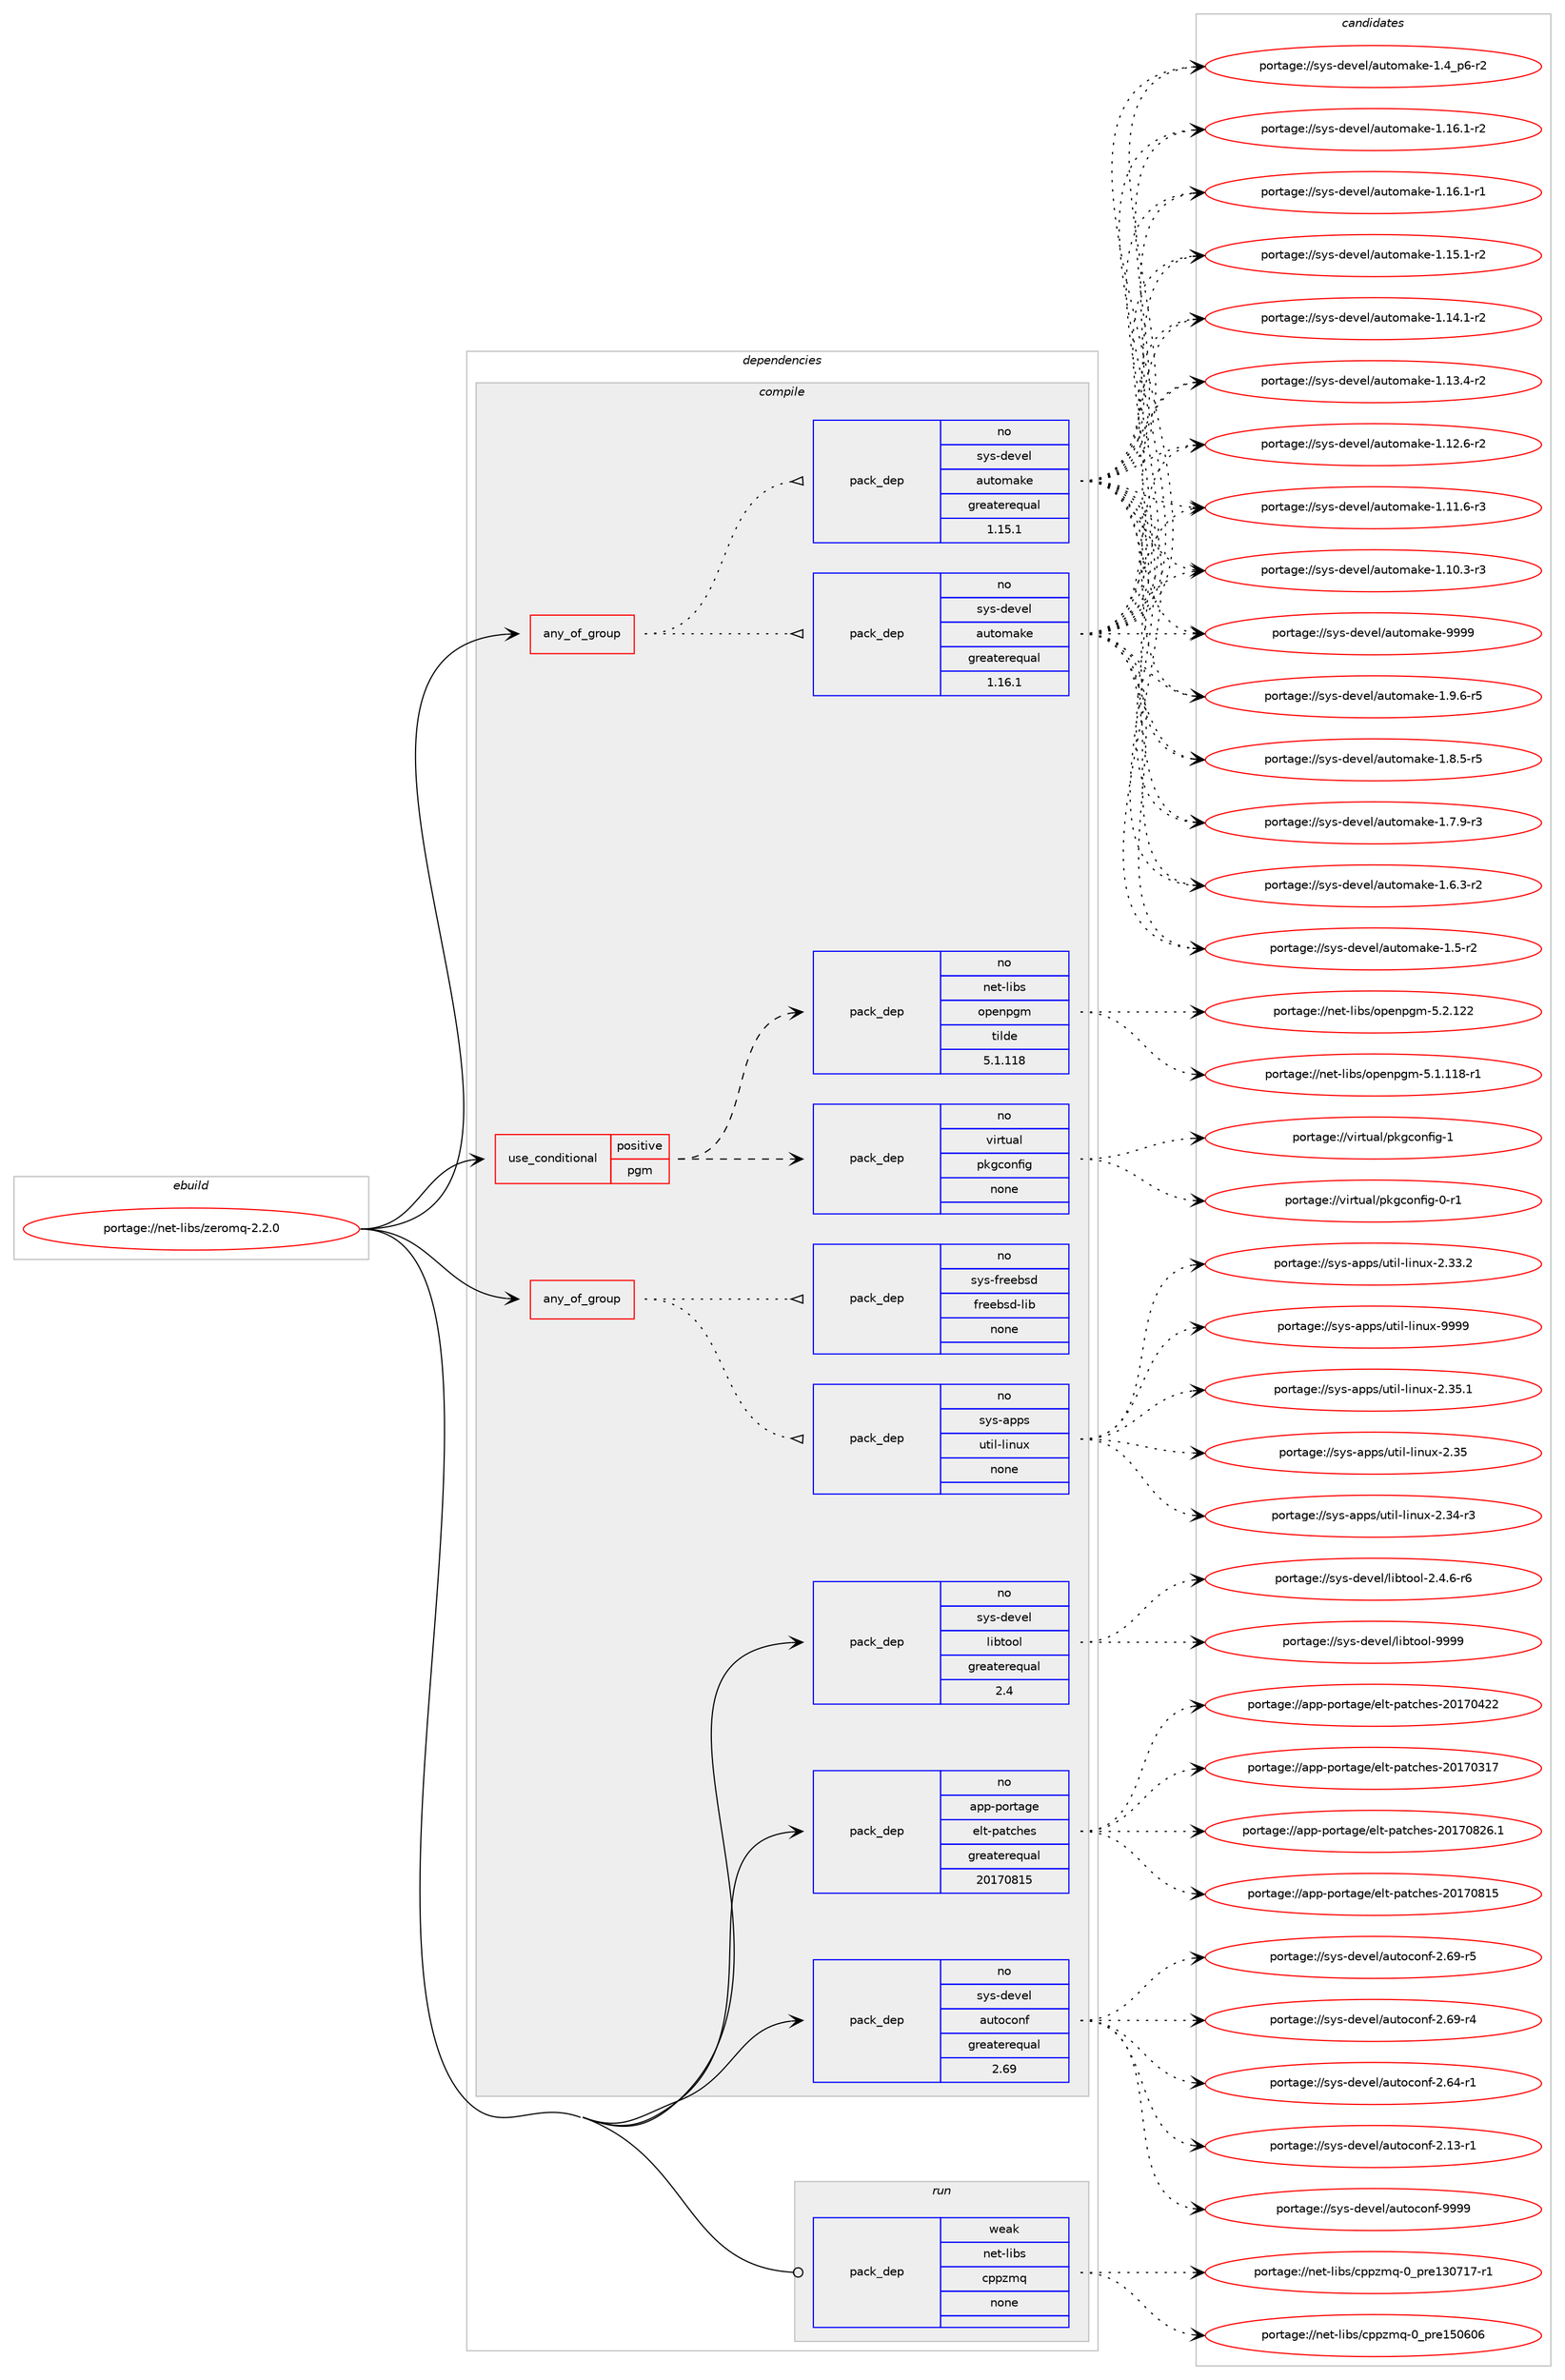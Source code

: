 digraph prolog {

# *************
# Graph options
# *************

newrank=true;
concentrate=true;
compound=true;
graph [rankdir=LR,fontname=Helvetica,fontsize=10,ranksep=1.5];#, ranksep=2.5, nodesep=0.2];
edge  [arrowhead=vee];
node  [fontname=Helvetica,fontsize=10];

# **********
# The ebuild
# **********

subgraph cluster_leftcol {
color=gray;
rank=same;
label=<<i>ebuild</i>>;
id [label="portage://net-libs/zeromq-2.2.0", color=red, width=4, href="../net-libs/zeromq-2.2.0.svg"];
}

# ****************
# The dependencies
# ****************

subgraph cluster_midcol {
color=gray;
label=<<i>dependencies</i>>;
subgraph cluster_compile {
fillcolor="#eeeeee";
style=filled;
label=<<i>compile</i>>;
subgraph any1130 {
dependency57163 [label=<<TABLE BORDER="0" CELLBORDER="1" CELLSPACING="0" CELLPADDING="4"><TR><TD CELLPADDING="10">any_of_group</TD></TR></TABLE>>, shape=none, color=red];subgraph pack44882 {
dependency57164 [label=<<TABLE BORDER="0" CELLBORDER="1" CELLSPACING="0" CELLPADDING="4" WIDTH="220"><TR><TD ROWSPAN="6" CELLPADDING="30">pack_dep</TD></TR><TR><TD WIDTH="110">no</TD></TR><TR><TD>sys-apps</TD></TR><TR><TD>util-linux</TD></TR><TR><TD>none</TD></TR><TR><TD></TD></TR></TABLE>>, shape=none, color=blue];
}
dependency57163:e -> dependency57164:w [weight=20,style="dotted",arrowhead="oinv"];
subgraph pack44883 {
dependency57165 [label=<<TABLE BORDER="0" CELLBORDER="1" CELLSPACING="0" CELLPADDING="4" WIDTH="220"><TR><TD ROWSPAN="6" CELLPADDING="30">pack_dep</TD></TR><TR><TD WIDTH="110">no</TD></TR><TR><TD>sys-freebsd</TD></TR><TR><TD>freebsd-lib</TD></TR><TR><TD>none</TD></TR><TR><TD></TD></TR></TABLE>>, shape=none, color=blue];
}
dependency57163:e -> dependency57165:w [weight=20,style="dotted",arrowhead="oinv"];
}
id:e -> dependency57163:w [weight=20,style="solid",arrowhead="vee"];
subgraph any1131 {
dependency57166 [label=<<TABLE BORDER="0" CELLBORDER="1" CELLSPACING="0" CELLPADDING="4"><TR><TD CELLPADDING="10">any_of_group</TD></TR></TABLE>>, shape=none, color=red];subgraph pack44884 {
dependency57167 [label=<<TABLE BORDER="0" CELLBORDER="1" CELLSPACING="0" CELLPADDING="4" WIDTH="220"><TR><TD ROWSPAN="6" CELLPADDING="30">pack_dep</TD></TR><TR><TD WIDTH="110">no</TD></TR><TR><TD>sys-devel</TD></TR><TR><TD>automake</TD></TR><TR><TD>greaterequal</TD></TR><TR><TD>1.16.1</TD></TR></TABLE>>, shape=none, color=blue];
}
dependency57166:e -> dependency57167:w [weight=20,style="dotted",arrowhead="oinv"];
subgraph pack44885 {
dependency57168 [label=<<TABLE BORDER="0" CELLBORDER="1" CELLSPACING="0" CELLPADDING="4" WIDTH="220"><TR><TD ROWSPAN="6" CELLPADDING="30">pack_dep</TD></TR><TR><TD WIDTH="110">no</TD></TR><TR><TD>sys-devel</TD></TR><TR><TD>automake</TD></TR><TR><TD>greaterequal</TD></TR><TR><TD>1.15.1</TD></TR></TABLE>>, shape=none, color=blue];
}
dependency57166:e -> dependency57168:w [weight=20,style="dotted",arrowhead="oinv"];
}
id:e -> dependency57166:w [weight=20,style="solid",arrowhead="vee"];
subgraph cond11130 {
dependency57169 [label=<<TABLE BORDER="0" CELLBORDER="1" CELLSPACING="0" CELLPADDING="4"><TR><TD ROWSPAN="3" CELLPADDING="10">use_conditional</TD></TR><TR><TD>positive</TD></TR><TR><TD>pgm</TD></TR></TABLE>>, shape=none, color=red];
subgraph pack44886 {
dependency57170 [label=<<TABLE BORDER="0" CELLBORDER="1" CELLSPACING="0" CELLPADDING="4" WIDTH="220"><TR><TD ROWSPAN="6" CELLPADDING="30">pack_dep</TD></TR><TR><TD WIDTH="110">no</TD></TR><TR><TD>virtual</TD></TR><TR><TD>pkgconfig</TD></TR><TR><TD>none</TD></TR><TR><TD></TD></TR></TABLE>>, shape=none, color=blue];
}
dependency57169:e -> dependency57170:w [weight=20,style="dashed",arrowhead="vee"];
subgraph pack44887 {
dependency57171 [label=<<TABLE BORDER="0" CELLBORDER="1" CELLSPACING="0" CELLPADDING="4" WIDTH="220"><TR><TD ROWSPAN="6" CELLPADDING="30">pack_dep</TD></TR><TR><TD WIDTH="110">no</TD></TR><TR><TD>net-libs</TD></TR><TR><TD>openpgm</TD></TR><TR><TD>tilde</TD></TR><TR><TD>5.1.118</TD></TR></TABLE>>, shape=none, color=blue];
}
dependency57169:e -> dependency57171:w [weight=20,style="dashed",arrowhead="vee"];
}
id:e -> dependency57169:w [weight=20,style="solid",arrowhead="vee"];
subgraph pack44888 {
dependency57172 [label=<<TABLE BORDER="0" CELLBORDER="1" CELLSPACING="0" CELLPADDING="4" WIDTH="220"><TR><TD ROWSPAN="6" CELLPADDING="30">pack_dep</TD></TR><TR><TD WIDTH="110">no</TD></TR><TR><TD>app-portage</TD></TR><TR><TD>elt-patches</TD></TR><TR><TD>greaterequal</TD></TR><TR><TD>20170815</TD></TR></TABLE>>, shape=none, color=blue];
}
id:e -> dependency57172:w [weight=20,style="solid",arrowhead="vee"];
subgraph pack44889 {
dependency57173 [label=<<TABLE BORDER="0" CELLBORDER="1" CELLSPACING="0" CELLPADDING="4" WIDTH="220"><TR><TD ROWSPAN="6" CELLPADDING="30">pack_dep</TD></TR><TR><TD WIDTH="110">no</TD></TR><TR><TD>sys-devel</TD></TR><TR><TD>autoconf</TD></TR><TR><TD>greaterequal</TD></TR><TR><TD>2.69</TD></TR></TABLE>>, shape=none, color=blue];
}
id:e -> dependency57173:w [weight=20,style="solid",arrowhead="vee"];
subgraph pack44890 {
dependency57174 [label=<<TABLE BORDER="0" CELLBORDER="1" CELLSPACING="0" CELLPADDING="4" WIDTH="220"><TR><TD ROWSPAN="6" CELLPADDING="30">pack_dep</TD></TR><TR><TD WIDTH="110">no</TD></TR><TR><TD>sys-devel</TD></TR><TR><TD>libtool</TD></TR><TR><TD>greaterequal</TD></TR><TR><TD>2.4</TD></TR></TABLE>>, shape=none, color=blue];
}
id:e -> dependency57174:w [weight=20,style="solid",arrowhead="vee"];
}
subgraph cluster_compileandrun {
fillcolor="#eeeeee";
style=filled;
label=<<i>compile and run</i>>;
}
subgraph cluster_run {
fillcolor="#eeeeee";
style=filled;
label=<<i>run</i>>;
subgraph pack44891 {
dependency57175 [label=<<TABLE BORDER="0" CELLBORDER="1" CELLSPACING="0" CELLPADDING="4" WIDTH="220"><TR><TD ROWSPAN="6" CELLPADDING="30">pack_dep</TD></TR><TR><TD WIDTH="110">weak</TD></TR><TR><TD>net-libs</TD></TR><TR><TD>cppzmq</TD></TR><TR><TD>none</TD></TR><TR><TD></TD></TR></TABLE>>, shape=none, color=blue];
}
id:e -> dependency57175:w [weight=20,style="solid",arrowhead="odot"];
}
}

# **************
# The candidates
# **************

subgraph cluster_choices {
rank=same;
color=gray;
label=<<i>candidates</i>>;

subgraph choice44882 {
color=black;
nodesep=1;
choice115121115459711211211547117116105108451081051101171204557575757 [label="portage://sys-apps/util-linux-9999", color=red, width=4,href="../sys-apps/util-linux-9999.svg"];
choice1151211154597112112115471171161051084510810511011712045504651534649 [label="portage://sys-apps/util-linux-2.35.1", color=red, width=4,href="../sys-apps/util-linux-2.35.1.svg"];
choice115121115459711211211547117116105108451081051101171204550465153 [label="portage://sys-apps/util-linux-2.35", color=red, width=4,href="../sys-apps/util-linux-2.35.svg"];
choice1151211154597112112115471171161051084510810511011712045504651524511451 [label="portage://sys-apps/util-linux-2.34-r3", color=red, width=4,href="../sys-apps/util-linux-2.34-r3.svg"];
choice1151211154597112112115471171161051084510810511011712045504651514650 [label="portage://sys-apps/util-linux-2.33.2", color=red, width=4,href="../sys-apps/util-linux-2.33.2.svg"];
dependency57164:e -> choice115121115459711211211547117116105108451081051101171204557575757:w [style=dotted,weight="100"];
dependency57164:e -> choice1151211154597112112115471171161051084510810511011712045504651534649:w [style=dotted,weight="100"];
dependency57164:e -> choice115121115459711211211547117116105108451081051101171204550465153:w [style=dotted,weight="100"];
dependency57164:e -> choice1151211154597112112115471171161051084510810511011712045504651524511451:w [style=dotted,weight="100"];
dependency57164:e -> choice1151211154597112112115471171161051084510810511011712045504651514650:w [style=dotted,weight="100"];
}
subgraph choice44883 {
color=black;
nodesep=1;
}
subgraph choice44884 {
color=black;
nodesep=1;
choice115121115451001011181011084797117116111109971071014557575757 [label="portage://sys-devel/automake-9999", color=red, width=4,href="../sys-devel/automake-9999.svg"];
choice115121115451001011181011084797117116111109971071014549465746544511453 [label="portage://sys-devel/automake-1.9.6-r5", color=red, width=4,href="../sys-devel/automake-1.9.6-r5.svg"];
choice115121115451001011181011084797117116111109971071014549465646534511453 [label="portage://sys-devel/automake-1.8.5-r5", color=red, width=4,href="../sys-devel/automake-1.8.5-r5.svg"];
choice115121115451001011181011084797117116111109971071014549465546574511451 [label="portage://sys-devel/automake-1.7.9-r3", color=red, width=4,href="../sys-devel/automake-1.7.9-r3.svg"];
choice115121115451001011181011084797117116111109971071014549465446514511450 [label="portage://sys-devel/automake-1.6.3-r2", color=red, width=4,href="../sys-devel/automake-1.6.3-r2.svg"];
choice11512111545100101118101108479711711611110997107101454946534511450 [label="portage://sys-devel/automake-1.5-r2", color=red, width=4,href="../sys-devel/automake-1.5-r2.svg"];
choice115121115451001011181011084797117116111109971071014549465295112544511450 [label="portage://sys-devel/automake-1.4_p6-r2", color=red, width=4,href="../sys-devel/automake-1.4_p6-r2.svg"];
choice11512111545100101118101108479711711611110997107101454946495446494511450 [label="portage://sys-devel/automake-1.16.1-r2", color=red, width=4,href="../sys-devel/automake-1.16.1-r2.svg"];
choice11512111545100101118101108479711711611110997107101454946495446494511449 [label="portage://sys-devel/automake-1.16.1-r1", color=red, width=4,href="../sys-devel/automake-1.16.1-r1.svg"];
choice11512111545100101118101108479711711611110997107101454946495346494511450 [label="portage://sys-devel/automake-1.15.1-r2", color=red, width=4,href="../sys-devel/automake-1.15.1-r2.svg"];
choice11512111545100101118101108479711711611110997107101454946495246494511450 [label="portage://sys-devel/automake-1.14.1-r2", color=red, width=4,href="../sys-devel/automake-1.14.1-r2.svg"];
choice11512111545100101118101108479711711611110997107101454946495146524511450 [label="portage://sys-devel/automake-1.13.4-r2", color=red, width=4,href="../sys-devel/automake-1.13.4-r2.svg"];
choice11512111545100101118101108479711711611110997107101454946495046544511450 [label="portage://sys-devel/automake-1.12.6-r2", color=red, width=4,href="../sys-devel/automake-1.12.6-r2.svg"];
choice11512111545100101118101108479711711611110997107101454946494946544511451 [label="portage://sys-devel/automake-1.11.6-r3", color=red, width=4,href="../sys-devel/automake-1.11.6-r3.svg"];
choice11512111545100101118101108479711711611110997107101454946494846514511451 [label="portage://sys-devel/automake-1.10.3-r3", color=red, width=4,href="../sys-devel/automake-1.10.3-r3.svg"];
dependency57167:e -> choice115121115451001011181011084797117116111109971071014557575757:w [style=dotted,weight="100"];
dependency57167:e -> choice115121115451001011181011084797117116111109971071014549465746544511453:w [style=dotted,weight="100"];
dependency57167:e -> choice115121115451001011181011084797117116111109971071014549465646534511453:w [style=dotted,weight="100"];
dependency57167:e -> choice115121115451001011181011084797117116111109971071014549465546574511451:w [style=dotted,weight="100"];
dependency57167:e -> choice115121115451001011181011084797117116111109971071014549465446514511450:w [style=dotted,weight="100"];
dependency57167:e -> choice11512111545100101118101108479711711611110997107101454946534511450:w [style=dotted,weight="100"];
dependency57167:e -> choice115121115451001011181011084797117116111109971071014549465295112544511450:w [style=dotted,weight="100"];
dependency57167:e -> choice11512111545100101118101108479711711611110997107101454946495446494511450:w [style=dotted,weight="100"];
dependency57167:e -> choice11512111545100101118101108479711711611110997107101454946495446494511449:w [style=dotted,weight="100"];
dependency57167:e -> choice11512111545100101118101108479711711611110997107101454946495346494511450:w [style=dotted,weight="100"];
dependency57167:e -> choice11512111545100101118101108479711711611110997107101454946495246494511450:w [style=dotted,weight="100"];
dependency57167:e -> choice11512111545100101118101108479711711611110997107101454946495146524511450:w [style=dotted,weight="100"];
dependency57167:e -> choice11512111545100101118101108479711711611110997107101454946495046544511450:w [style=dotted,weight="100"];
dependency57167:e -> choice11512111545100101118101108479711711611110997107101454946494946544511451:w [style=dotted,weight="100"];
dependency57167:e -> choice11512111545100101118101108479711711611110997107101454946494846514511451:w [style=dotted,weight="100"];
}
subgraph choice44885 {
color=black;
nodesep=1;
choice115121115451001011181011084797117116111109971071014557575757 [label="portage://sys-devel/automake-9999", color=red, width=4,href="../sys-devel/automake-9999.svg"];
choice115121115451001011181011084797117116111109971071014549465746544511453 [label="portage://sys-devel/automake-1.9.6-r5", color=red, width=4,href="../sys-devel/automake-1.9.6-r5.svg"];
choice115121115451001011181011084797117116111109971071014549465646534511453 [label="portage://sys-devel/automake-1.8.5-r5", color=red, width=4,href="../sys-devel/automake-1.8.5-r5.svg"];
choice115121115451001011181011084797117116111109971071014549465546574511451 [label="portage://sys-devel/automake-1.7.9-r3", color=red, width=4,href="../sys-devel/automake-1.7.9-r3.svg"];
choice115121115451001011181011084797117116111109971071014549465446514511450 [label="portage://sys-devel/automake-1.6.3-r2", color=red, width=4,href="../sys-devel/automake-1.6.3-r2.svg"];
choice11512111545100101118101108479711711611110997107101454946534511450 [label="portage://sys-devel/automake-1.5-r2", color=red, width=4,href="../sys-devel/automake-1.5-r2.svg"];
choice115121115451001011181011084797117116111109971071014549465295112544511450 [label="portage://sys-devel/automake-1.4_p6-r2", color=red, width=4,href="../sys-devel/automake-1.4_p6-r2.svg"];
choice11512111545100101118101108479711711611110997107101454946495446494511450 [label="portage://sys-devel/automake-1.16.1-r2", color=red, width=4,href="../sys-devel/automake-1.16.1-r2.svg"];
choice11512111545100101118101108479711711611110997107101454946495446494511449 [label="portage://sys-devel/automake-1.16.1-r1", color=red, width=4,href="../sys-devel/automake-1.16.1-r1.svg"];
choice11512111545100101118101108479711711611110997107101454946495346494511450 [label="portage://sys-devel/automake-1.15.1-r2", color=red, width=4,href="../sys-devel/automake-1.15.1-r2.svg"];
choice11512111545100101118101108479711711611110997107101454946495246494511450 [label="portage://sys-devel/automake-1.14.1-r2", color=red, width=4,href="../sys-devel/automake-1.14.1-r2.svg"];
choice11512111545100101118101108479711711611110997107101454946495146524511450 [label="portage://sys-devel/automake-1.13.4-r2", color=red, width=4,href="../sys-devel/automake-1.13.4-r2.svg"];
choice11512111545100101118101108479711711611110997107101454946495046544511450 [label="portage://sys-devel/automake-1.12.6-r2", color=red, width=4,href="../sys-devel/automake-1.12.6-r2.svg"];
choice11512111545100101118101108479711711611110997107101454946494946544511451 [label="portage://sys-devel/automake-1.11.6-r3", color=red, width=4,href="../sys-devel/automake-1.11.6-r3.svg"];
choice11512111545100101118101108479711711611110997107101454946494846514511451 [label="portage://sys-devel/automake-1.10.3-r3", color=red, width=4,href="../sys-devel/automake-1.10.3-r3.svg"];
dependency57168:e -> choice115121115451001011181011084797117116111109971071014557575757:w [style=dotted,weight="100"];
dependency57168:e -> choice115121115451001011181011084797117116111109971071014549465746544511453:w [style=dotted,weight="100"];
dependency57168:e -> choice115121115451001011181011084797117116111109971071014549465646534511453:w [style=dotted,weight="100"];
dependency57168:e -> choice115121115451001011181011084797117116111109971071014549465546574511451:w [style=dotted,weight="100"];
dependency57168:e -> choice115121115451001011181011084797117116111109971071014549465446514511450:w [style=dotted,weight="100"];
dependency57168:e -> choice11512111545100101118101108479711711611110997107101454946534511450:w [style=dotted,weight="100"];
dependency57168:e -> choice115121115451001011181011084797117116111109971071014549465295112544511450:w [style=dotted,weight="100"];
dependency57168:e -> choice11512111545100101118101108479711711611110997107101454946495446494511450:w [style=dotted,weight="100"];
dependency57168:e -> choice11512111545100101118101108479711711611110997107101454946495446494511449:w [style=dotted,weight="100"];
dependency57168:e -> choice11512111545100101118101108479711711611110997107101454946495346494511450:w [style=dotted,weight="100"];
dependency57168:e -> choice11512111545100101118101108479711711611110997107101454946495246494511450:w [style=dotted,weight="100"];
dependency57168:e -> choice11512111545100101118101108479711711611110997107101454946495146524511450:w [style=dotted,weight="100"];
dependency57168:e -> choice11512111545100101118101108479711711611110997107101454946495046544511450:w [style=dotted,weight="100"];
dependency57168:e -> choice11512111545100101118101108479711711611110997107101454946494946544511451:w [style=dotted,weight="100"];
dependency57168:e -> choice11512111545100101118101108479711711611110997107101454946494846514511451:w [style=dotted,weight="100"];
}
subgraph choice44886 {
color=black;
nodesep=1;
choice1181051141161179710847112107103991111101021051034549 [label="portage://virtual/pkgconfig-1", color=red, width=4,href="../virtual/pkgconfig-1.svg"];
choice11810511411611797108471121071039911111010210510345484511449 [label="portage://virtual/pkgconfig-0-r1", color=red, width=4,href="../virtual/pkgconfig-0-r1.svg"];
dependency57170:e -> choice1181051141161179710847112107103991111101021051034549:w [style=dotted,weight="100"];
dependency57170:e -> choice11810511411611797108471121071039911111010210510345484511449:w [style=dotted,weight="100"];
}
subgraph choice44887 {
color=black;
nodesep=1;
choice1101011164510810598115471111121011101121031094553465046495050 [label="portage://net-libs/openpgm-5.2.122", color=red, width=4,href="../net-libs/openpgm-5.2.122.svg"];
choice11010111645108105981154711111210111011210310945534649464949564511449 [label="portage://net-libs/openpgm-5.1.118-r1", color=red, width=4,href="../net-libs/openpgm-5.1.118-r1.svg"];
dependency57171:e -> choice1101011164510810598115471111121011101121031094553465046495050:w [style=dotted,weight="100"];
dependency57171:e -> choice11010111645108105981154711111210111011210310945534649464949564511449:w [style=dotted,weight="100"];
}
subgraph choice44888 {
color=black;
nodesep=1;
choice971121124511211111411697103101471011081164511297116991041011154550484955485650544649 [label="portage://app-portage/elt-patches-20170826.1", color=red, width=4,href="../app-portage/elt-patches-20170826.1.svg"];
choice97112112451121111141169710310147101108116451129711699104101115455048495548564953 [label="portage://app-portage/elt-patches-20170815", color=red, width=4,href="../app-portage/elt-patches-20170815.svg"];
choice97112112451121111141169710310147101108116451129711699104101115455048495548525050 [label="portage://app-portage/elt-patches-20170422", color=red, width=4,href="../app-portage/elt-patches-20170422.svg"];
choice97112112451121111141169710310147101108116451129711699104101115455048495548514955 [label="portage://app-portage/elt-patches-20170317", color=red, width=4,href="../app-portage/elt-patches-20170317.svg"];
dependency57172:e -> choice971121124511211111411697103101471011081164511297116991041011154550484955485650544649:w [style=dotted,weight="100"];
dependency57172:e -> choice97112112451121111141169710310147101108116451129711699104101115455048495548564953:w [style=dotted,weight="100"];
dependency57172:e -> choice97112112451121111141169710310147101108116451129711699104101115455048495548525050:w [style=dotted,weight="100"];
dependency57172:e -> choice97112112451121111141169710310147101108116451129711699104101115455048495548514955:w [style=dotted,weight="100"];
}
subgraph choice44889 {
color=black;
nodesep=1;
choice115121115451001011181011084797117116111991111101024557575757 [label="portage://sys-devel/autoconf-9999", color=red, width=4,href="../sys-devel/autoconf-9999.svg"];
choice1151211154510010111810110847971171161119911111010245504654574511453 [label="portage://sys-devel/autoconf-2.69-r5", color=red, width=4,href="../sys-devel/autoconf-2.69-r5.svg"];
choice1151211154510010111810110847971171161119911111010245504654574511452 [label="portage://sys-devel/autoconf-2.69-r4", color=red, width=4,href="../sys-devel/autoconf-2.69-r4.svg"];
choice1151211154510010111810110847971171161119911111010245504654524511449 [label="portage://sys-devel/autoconf-2.64-r1", color=red, width=4,href="../sys-devel/autoconf-2.64-r1.svg"];
choice1151211154510010111810110847971171161119911111010245504649514511449 [label="portage://sys-devel/autoconf-2.13-r1", color=red, width=4,href="../sys-devel/autoconf-2.13-r1.svg"];
dependency57173:e -> choice115121115451001011181011084797117116111991111101024557575757:w [style=dotted,weight="100"];
dependency57173:e -> choice1151211154510010111810110847971171161119911111010245504654574511453:w [style=dotted,weight="100"];
dependency57173:e -> choice1151211154510010111810110847971171161119911111010245504654574511452:w [style=dotted,weight="100"];
dependency57173:e -> choice1151211154510010111810110847971171161119911111010245504654524511449:w [style=dotted,weight="100"];
dependency57173:e -> choice1151211154510010111810110847971171161119911111010245504649514511449:w [style=dotted,weight="100"];
}
subgraph choice44890 {
color=black;
nodesep=1;
choice1151211154510010111810110847108105981161111111084557575757 [label="portage://sys-devel/libtool-9999", color=red, width=4,href="../sys-devel/libtool-9999.svg"];
choice1151211154510010111810110847108105981161111111084550465246544511454 [label="portage://sys-devel/libtool-2.4.6-r6", color=red, width=4,href="../sys-devel/libtool-2.4.6-r6.svg"];
dependency57174:e -> choice1151211154510010111810110847108105981161111111084557575757:w [style=dotted,weight="100"];
dependency57174:e -> choice1151211154510010111810110847108105981161111111084550465246544511454:w [style=dotted,weight="100"];
}
subgraph choice44891 {
color=black;
nodesep=1;
choice11010111645108105981154799112112122109113454895112114101495348544854 [label="portage://net-libs/cppzmq-0_pre150606", color=red, width=4,href="../net-libs/cppzmq-0_pre150606.svg"];
choice110101116451081059811547991121121221091134548951121141014951485549554511449 [label="portage://net-libs/cppzmq-0_pre130717-r1", color=red, width=4,href="../net-libs/cppzmq-0_pre130717-r1.svg"];
dependency57175:e -> choice11010111645108105981154799112112122109113454895112114101495348544854:w [style=dotted,weight="100"];
dependency57175:e -> choice110101116451081059811547991121121221091134548951121141014951485549554511449:w [style=dotted,weight="100"];
}
}

}
